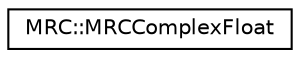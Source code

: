 digraph "Graphical Class Hierarchy"
{
  edge [fontname="Helvetica",fontsize="10",labelfontname="Helvetica",labelfontsize="10"];
  node [fontname="Helvetica",fontsize="10",shape=record];
  rankdir="LR";
  Node0 [label="MRC::MRCComplexFloat",height=0.2,width=0.4,color="black", fillcolor="white", style="filled",URL="$struct_m_r_c_1_1_m_r_c_complex_float.html"];
}
